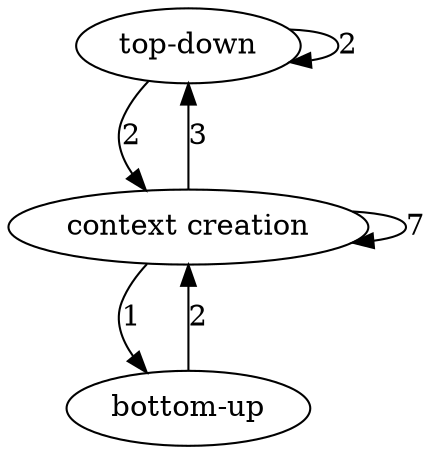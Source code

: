 digraph  {
"top-down";
"context creation";
"bottom-up";
"top-down" -> "top-down"  [weight=2, label=2];
"top-down" -> "context creation"  [weight=2, label=2];
"context creation" -> "top-down"  [weight=3, label=3];
"context creation" -> "context creation"  [weight=7, label=7];
"context creation" -> "bottom-up"  [weight=1, label=1];
"bottom-up" -> "context creation"  [weight=2, label=2];
}
